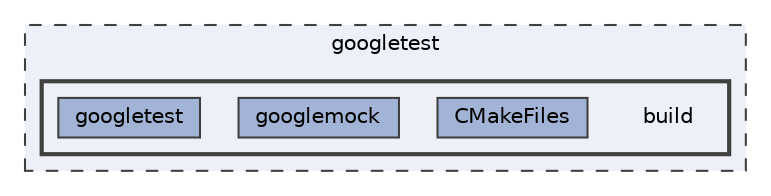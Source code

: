 digraph "googletest/build"
{
 // LATEX_PDF_SIZE
  bgcolor="transparent";
  edge [fontname=Helvetica,fontsize=10,labelfontname=Helvetica,labelfontsize=10];
  node [fontname=Helvetica,fontsize=10,shape=box,height=0.2,width=0.4];
  compound=true
  subgraph clusterdir_2879053b84896c12ffc7981c1bfbc532 {
    graph [ bgcolor="#edf0f7", pencolor="grey25", label="googletest", fontname=Helvetica,fontsize=10 style="filled,dashed", URL="dir_2879053b84896c12ffc7981c1bfbc532.html",tooltip=""]
  subgraph clusterdir_97431d289c866090a0c9e78dc031276e {
    graph [ bgcolor="#edf0f7", pencolor="grey25", label="", fontname=Helvetica,fontsize=10 style="filled,bold", URL="dir_97431d289c866090a0c9e78dc031276e.html",tooltip=""]
    dir_97431d289c866090a0c9e78dc031276e [shape=plaintext, label="build"];
  dir_e8997b27cb101ed4b8368427edc1bd40 [label="CMakeFiles", fillcolor="#a2b4d6", color="grey25", style="filled", URL="dir_e8997b27cb101ed4b8368427edc1bd40.html",tooltip=""];
  dir_2af2b4ec75d242cefb89c352b32a985d [label="googlemock", fillcolor="#a2b4d6", color="grey25", style="filled", URL="dir_2af2b4ec75d242cefb89c352b32a985d.html",tooltip=""];
  dir_00da01fdcc18038a4106f7c3e550b541 [label="googletest", fillcolor="#a2b4d6", color="grey25", style="filled", URL="dir_00da01fdcc18038a4106f7c3e550b541.html",tooltip=""];
  }
  }
}
